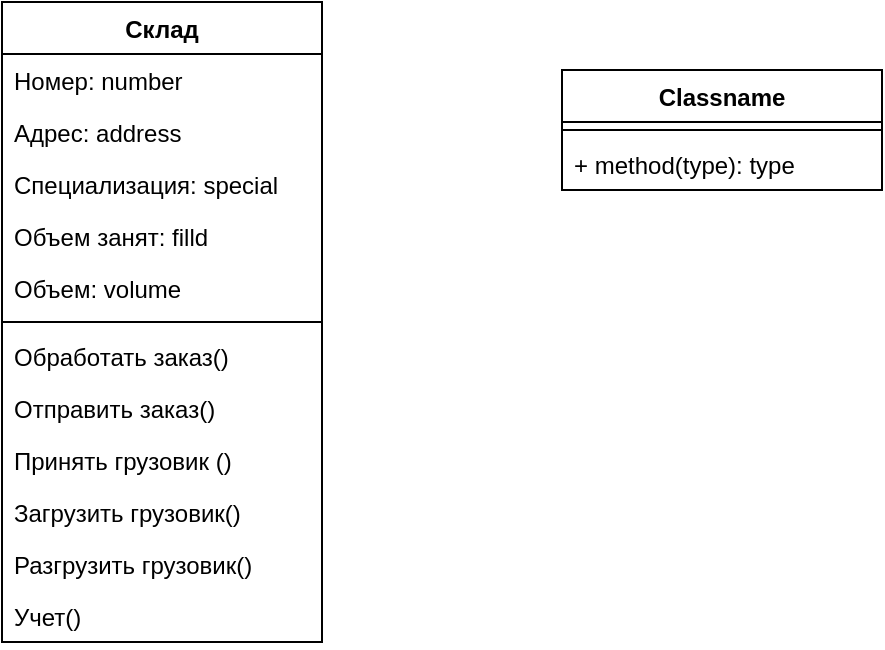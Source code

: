 <mxfile version="12.1.9" type="github" pages="1"><diagram id="NGD95aa_-Jsbr38sNdM5" name="Page-1"><mxGraphModel dx="854" dy="1637" grid="1" gridSize="10" guides="1" tooltips="1" connect="1" arrows="1" fold="1" page="1" pageScale="1" pageWidth="827" pageHeight="1169" math="0" shadow="0"><root><mxCell id="0"/><mxCell id="1" parent="0"/><mxCell id="xU7I3kJ0ikv3llUq3RVz-10" value="Склад" style="swimlane;fontStyle=1;align=center;verticalAlign=top;childLayout=stackLayout;horizontal=1;startSize=26;horizontalStack=0;resizeParent=1;resizeParentMax=0;resizeLast=0;collapsible=1;marginBottom=0;" vertex="1" parent="1"><mxGeometry x="330" y="-1020" width="160" height="320" as="geometry"/></mxCell><mxCell id="xU7I3kJ0ikv3llUq3RVz-23" value="Номер: number" style="text;strokeColor=none;fillColor=none;align=left;verticalAlign=top;spacingLeft=4;spacingRight=4;overflow=hidden;rotatable=0;points=[[0,0.5],[1,0.5]];portConstraint=eastwest;" vertex="1" parent="xU7I3kJ0ikv3llUq3RVz-10"><mxGeometry y="26" width="160" height="26" as="geometry"/></mxCell><mxCell id="xU7I3kJ0ikv3llUq3RVz-14" value="Адрес: address" style="text;strokeColor=none;fillColor=none;align=left;verticalAlign=top;spacingLeft=4;spacingRight=4;overflow=hidden;rotatable=0;points=[[0,0.5],[1,0.5]];portConstraint=eastwest;" vertex="1" parent="xU7I3kJ0ikv3llUq3RVz-10"><mxGeometry y="52" width="160" height="26" as="geometry"/></mxCell><mxCell id="xU7I3kJ0ikv3llUq3RVz-17" value="Специализация: special" style="text;strokeColor=none;fillColor=none;align=left;verticalAlign=top;spacingLeft=4;spacingRight=4;overflow=hidden;rotatable=0;points=[[0,0.5],[1,0.5]];portConstraint=eastwest;" vertex="1" parent="xU7I3kJ0ikv3llUq3RVz-10"><mxGeometry y="78" width="160" height="26" as="geometry"/></mxCell><mxCell id="xU7I3kJ0ikv3llUq3RVz-16" value="Объем занят: filld" style="text;strokeColor=none;fillColor=none;align=left;verticalAlign=top;spacingLeft=4;spacingRight=4;overflow=hidden;rotatable=0;points=[[0,0.5],[1,0.5]];portConstraint=eastwest;" vertex="1" parent="xU7I3kJ0ikv3llUq3RVz-10"><mxGeometry y="104" width="160" height="26" as="geometry"/></mxCell><mxCell id="xU7I3kJ0ikv3llUq3RVz-15" value="Объем: volume" style="text;strokeColor=none;fillColor=none;align=left;verticalAlign=top;spacingLeft=4;spacingRight=4;overflow=hidden;rotatable=0;points=[[0,0.5],[1,0.5]];portConstraint=eastwest;" vertex="1" parent="xU7I3kJ0ikv3llUq3RVz-10"><mxGeometry y="130" width="160" height="26" as="geometry"/></mxCell><mxCell id="xU7I3kJ0ikv3llUq3RVz-12" value="" style="line;strokeWidth=1;fillColor=none;align=left;verticalAlign=middle;spacingTop=-1;spacingLeft=3;spacingRight=3;rotatable=0;labelPosition=right;points=[];portConstraint=eastwest;" vertex="1" parent="xU7I3kJ0ikv3llUq3RVz-10"><mxGeometry y="156" width="160" height="8" as="geometry"/></mxCell><mxCell id="xU7I3kJ0ikv3llUq3RVz-13" value="Обработать заказ()" style="text;strokeColor=none;fillColor=none;align=left;verticalAlign=top;spacingLeft=4;spacingRight=4;overflow=hidden;rotatable=0;points=[[0,0.5],[1,0.5]];portConstraint=eastwest;" vertex="1" parent="xU7I3kJ0ikv3llUq3RVz-10"><mxGeometry y="164" width="160" height="26" as="geometry"/></mxCell><mxCell id="xU7I3kJ0ikv3llUq3RVz-18" value="Отправить заказ()" style="text;strokeColor=none;fillColor=none;align=left;verticalAlign=top;spacingLeft=4;spacingRight=4;overflow=hidden;rotatable=0;points=[[0,0.5],[1,0.5]];portConstraint=eastwest;" vertex="1" parent="xU7I3kJ0ikv3llUq3RVz-10"><mxGeometry y="190" width="160" height="26" as="geometry"/></mxCell><mxCell id="xU7I3kJ0ikv3llUq3RVz-19" value="Принять грузовик ()" style="text;strokeColor=none;fillColor=none;align=left;verticalAlign=top;spacingLeft=4;spacingRight=4;overflow=hidden;rotatable=0;points=[[0,0.5],[1,0.5]];portConstraint=eastwest;" vertex="1" parent="xU7I3kJ0ikv3llUq3RVz-10"><mxGeometry y="216" width="160" height="26" as="geometry"/></mxCell><mxCell id="xU7I3kJ0ikv3llUq3RVz-20" value="Загрузить грузовик()" style="text;strokeColor=none;fillColor=none;align=left;verticalAlign=top;spacingLeft=4;spacingRight=4;overflow=hidden;rotatable=0;points=[[0,0.5],[1,0.5]];portConstraint=eastwest;" vertex="1" parent="xU7I3kJ0ikv3llUq3RVz-10"><mxGeometry y="242" width="160" height="26" as="geometry"/></mxCell><mxCell id="xU7I3kJ0ikv3llUq3RVz-21" value="Разгрузить грузовик()" style="text;strokeColor=none;fillColor=none;align=left;verticalAlign=top;spacingLeft=4;spacingRight=4;overflow=hidden;rotatable=0;points=[[0,0.5],[1,0.5]];portConstraint=eastwest;" vertex="1" parent="xU7I3kJ0ikv3llUq3RVz-10"><mxGeometry y="268" width="160" height="26" as="geometry"/></mxCell><mxCell id="xU7I3kJ0ikv3llUq3RVz-22" value="Учет()&#10;" style="text;strokeColor=none;fillColor=none;align=left;verticalAlign=top;spacingLeft=4;spacingRight=4;overflow=hidden;rotatable=0;points=[[0,0.5],[1,0.5]];portConstraint=eastwest;" vertex="1" parent="xU7I3kJ0ikv3llUq3RVz-10"><mxGeometry y="294" width="160" height="26" as="geometry"/></mxCell><mxCell id="xU7I3kJ0ikv3llUq3RVz-38" value="Classname" style="swimlane;fontStyle=1;align=center;verticalAlign=top;childLayout=stackLayout;horizontal=1;startSize=26;horizontalStack=0;resizeParent=1;resizeParentMax=0;resizeLast=0;collapsible=1;marginBottom=0;" vertex="1" parent="1"><mxGeometry x="610" y="-986" width="160" height="60" as="geometry"/></mxCell><mxCell id="xU7I3kJ0ikv3llUq3RVz-40" value="" style="line;strokeWidth=1;fillColor=none;align=left;verticalAlign=middle;spacingTop=-1;spacingLeft=3;spacingRight=3;rotatable=0;labelPosition=right;points=[];portConstraint=eastwest;" vertex="1" parent="xU7I3kJ0ikv3llUq3RVz-38"><mxGeometry y="26" width="160" height="8" as="geometry"/></mxCell><mxCell id="xU7I3kJ0ikv3llUq3RVz-41" value="+ method(type): type" style="text;strokeColor=none;fillColor=none;align=left;verticalAlign=top;spacingLeft=4;spacingRight=4;overflow=hidden;rotatable=0;points=[[0,0.5],[1,0.5]];portConstraint=eastwest;" vertex="1" parent="xU7I3kJ0ikv3llUq3RVz-38"><mxGeometry y="34" width="160" height="26" as="geometry"/></mxCell></root></mxGraphModel></diagram></mxfile>